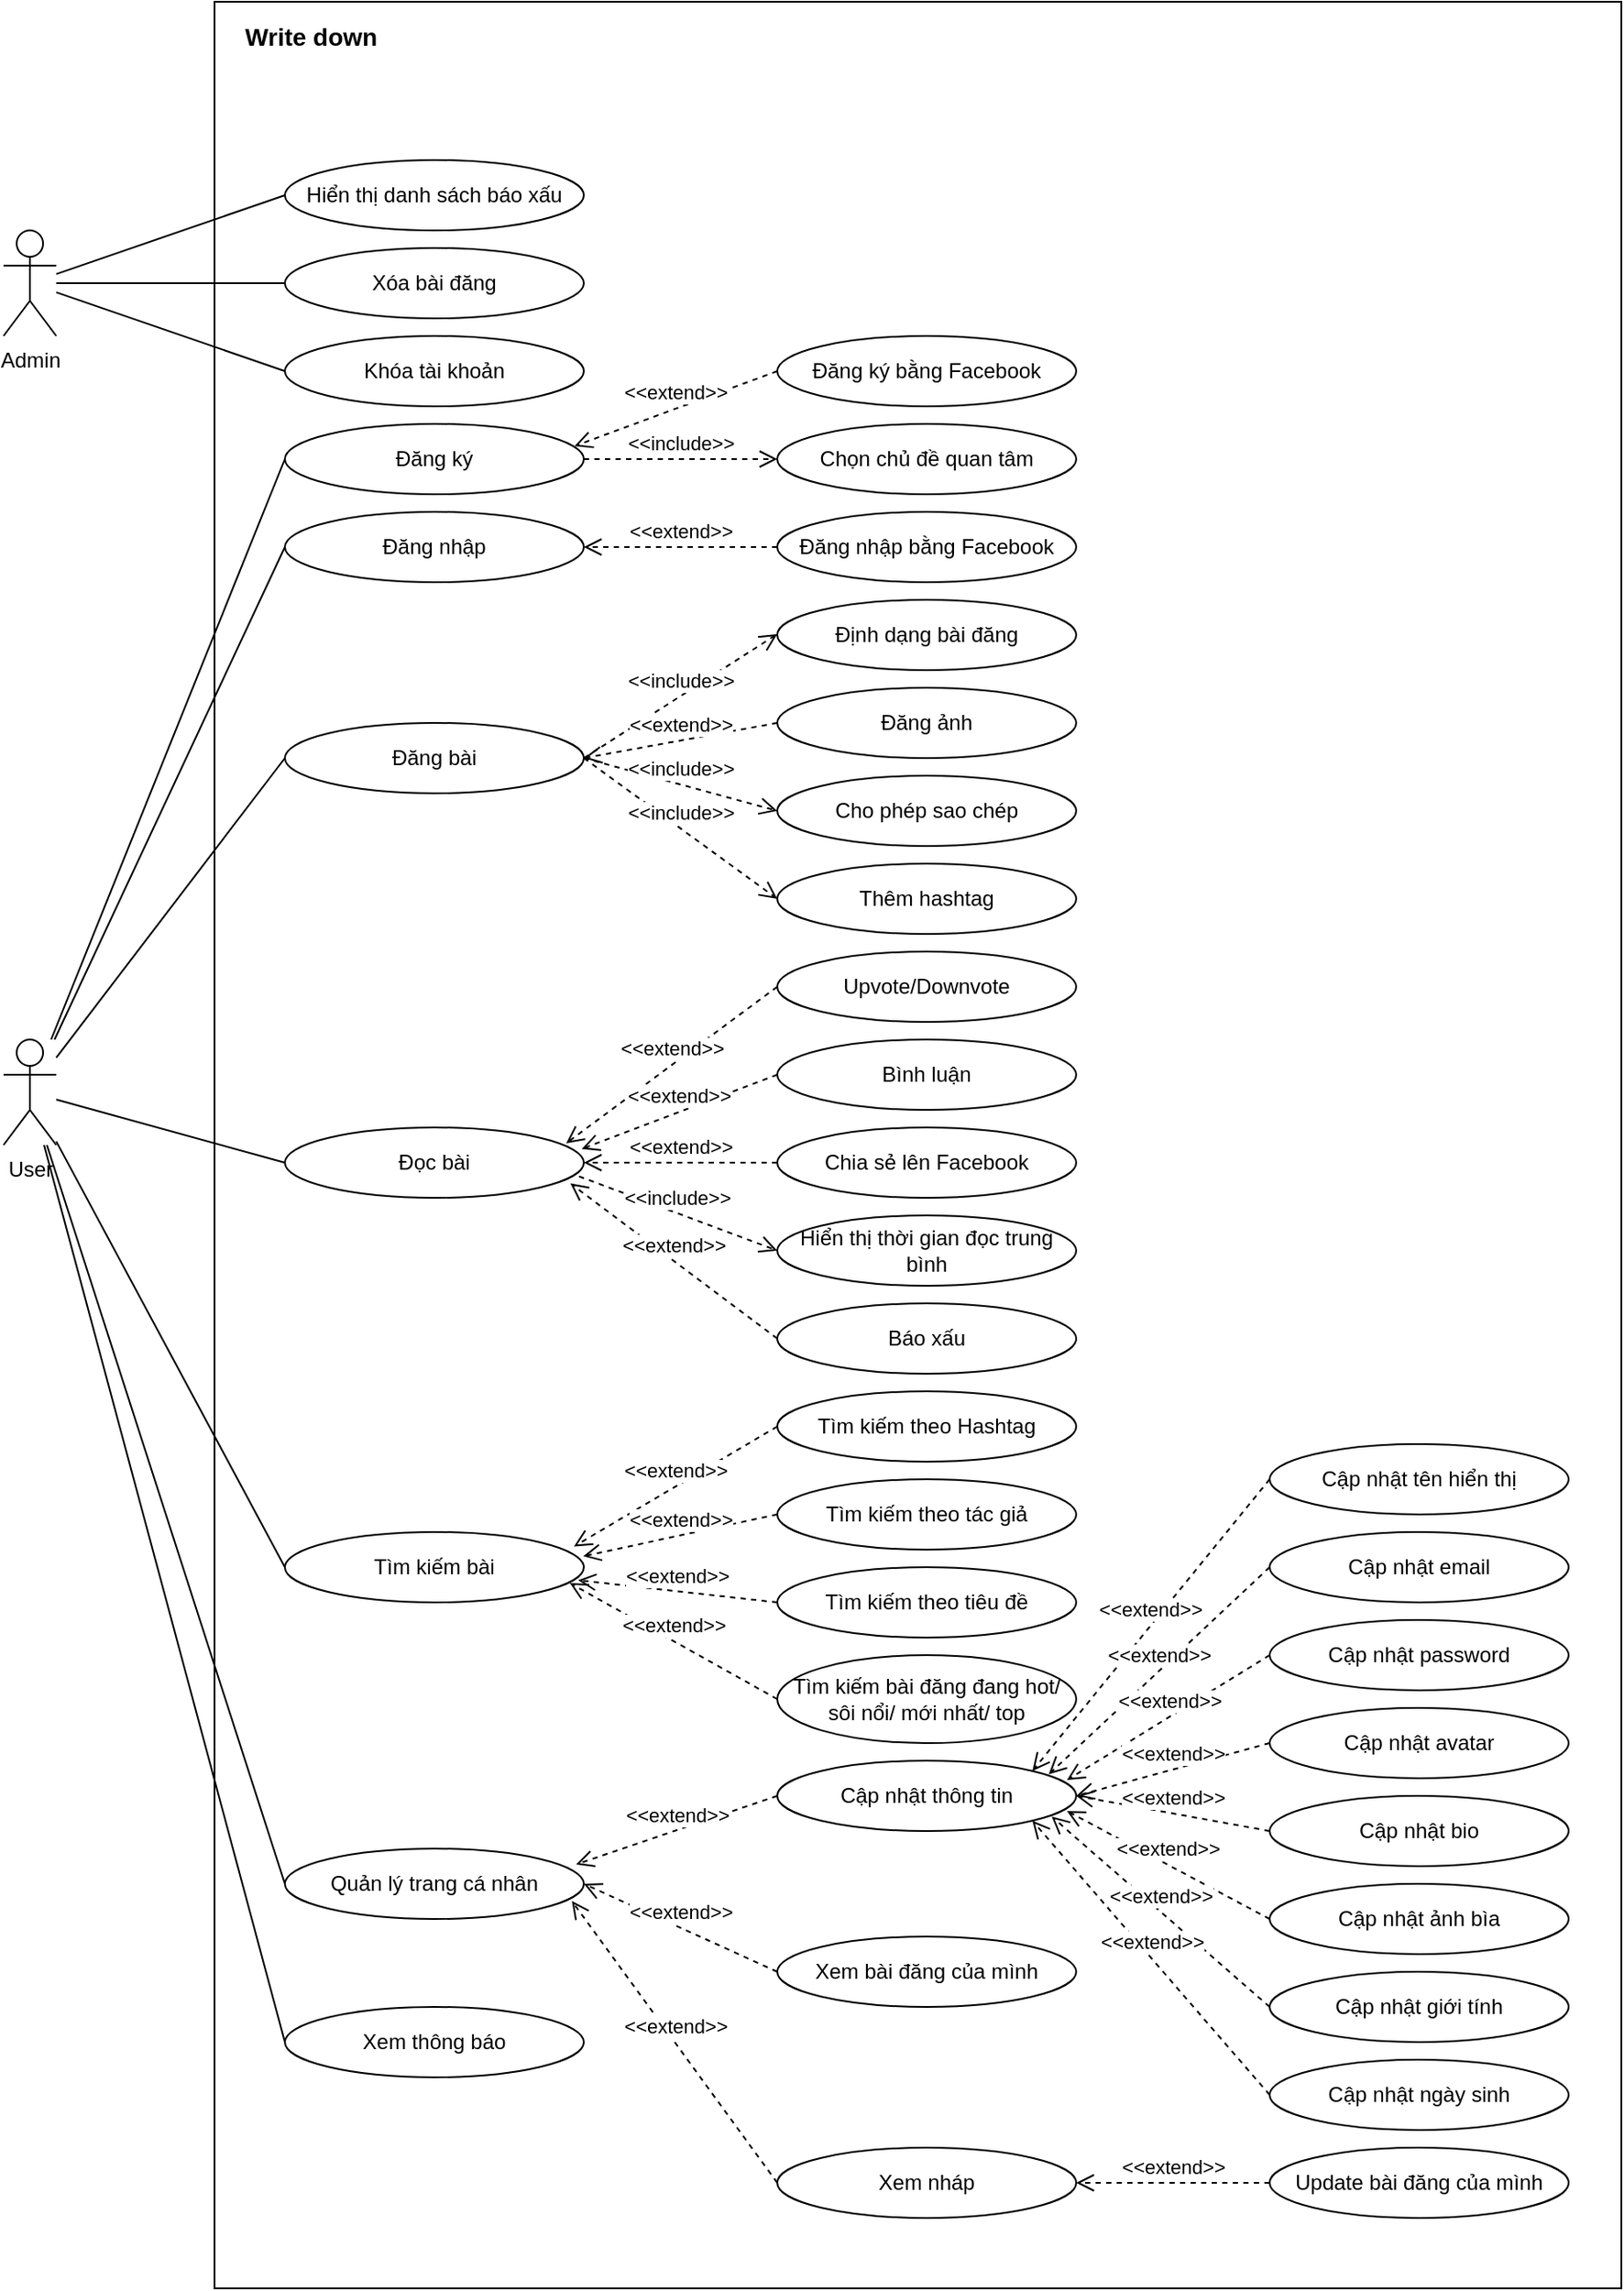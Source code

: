 <mxfile version="13.9.2" type="device"><diagram id="vW6uKD0WOeLcRPKYTxTN" name="Page-1"><mxGraphModel dx="964" dy="1789" grid="1" gridSize="10" guides="1" tooltips="1" connect="1" arrows="1" fold="1" page="1" pageScale="1" pageWidth="827" pageHeight="1169" math="0" shadow="0"><root><mxCell id="0"/><mxCell id="1" parent="0"/><mxCell id="iqE87P1TGO5pdlnVkbjy-82" value="" style="rounded=0;whiteSpace=wrap;html=1;" vertex="1" parent="1"><mxGeometry x="240" y="-60" width="800" height="1300" as="geometry"/></mxCell><mxCell id="iqE87P1TGO5pdlnVkbjy-1" value="Admin" style="shape=umlActor;verticalLabelPosition=bottom;verticalAlign=top;html=1;outlineConnect=0;" vertex="1" parent="1"><mxGeometry x="120" y="70" width="30" height="60" as="geometry"/></mxCell><mxCell id="iqE87P1TGO5pdlnVkbjy-2" value="Hiển thị danh sách báo xấu" style="ellipse;whiteSpace=wrap;html=1;" vertex="1" parent="1"><mxGeometry x="280" y="30" width="170" height="40" as="geometry"/></mxCell><mxCell id="iqE87P1TGO5pdlnVkbjy-3" value="Xóa bài đăng" style="ellipse;whiteSpace=wrap;html=1;" vertex="1" parent="1"><mxGeometry x="280" y="80" width="170" height="40" as="geometry"/></mxCell><mxCell id="iqE87P1TGO5pdlnVkbjy-4" value="Khóa tài khoản" style="ellipse;whiteSpace=wrap;html=1;" vertex="1" parent="1"><mxGeometry x="280" y="130" width="170" height="40" as="geometry"/></mxCell><mxCell id="iqE87P1TGO5pdlnVkbjy-5" value="User" style="shape=umlActor;verticalLabelPosition=bottom;verticalAlign=top;html=1;outlineConnect=0;" vertex="1" parent="1"><mxGeometry x="120" y="530" width="30" height="60" as="geometry"/></mxCell><mxCell id="iqE87P1TGO5pdlnVkbjy-7" value="Đăng ký" style="ellipse;whiteSpace=wrap;html=1;" vertex="1" parent="1"><mxGeometry x="280" y="180" width="170" height="40" as="geometry"/></mxCell><mxCell id="iqE87P1TGO5pdlnVkbjy-9" value="Đăng ký bằng Facebook" style="ellipse;whiteSpace=wrap;html=1;" vertex="1" parent="1"><mxGeometry x="560" y="130" width="170" height="40" as="geometry"/></mxCell><mxCell id="iqE87P1TGO5pdlnVkbjy-10" value="&amp;lt;&amp;lt;extend&amp;gt;&amp;gt;" style="html=1;verticalAlign=bottom;endArrow=open;dashed=1;endSize=8;entryX=0.969;entryY=0.315;entryDx=0;entryDy=0;entryPerimeter=0;exitX=0;exitY=0.5;exitDx=0;exitDy=0;" edge="1" parent="1" source="iqE87P1TGO5pdlnVkbjy-9" target="iqE87P1TGO5pdlnVkbjy-7"><mxGeometry relative="1" as="geometry"><mxPoint x="580" y="60" as="sourcePoint"/><mxPoint x="370" y="310" as="targetPoint"/></mxGeometry></mxCell><mxCell id="iqE87P1TGO5pdlnVkbjy-11" value="Chọn chủ đề quan tâm" style="ellipse;whiteSpace=wrap;html=1;" vertex="1" parent="1"><mxGeometry x="560" y="180" width="170" height="40" as="geometry"/></mxCell><mxCell id="iqE87P1TGO5pdlnVkbjy-12" value="&amp;lt;&amp;lt;include&amp;gt;&amp;gt;" style="html=1;verticalAlign=bottom;endArrow=open;dashed=1;endSize=8;exitX=1;exitY=0.5;exitDx=0;exitDy=0;entryX=0;entryY=0.5;entryDx=0;entryDy=0;" edge="1" parent="1" source="iqE87P1TGO5pdlnVkbjy-7" target="iqE87P1TGO5pdlnVkbjy-11"><mxGeometry relative="1" as="geometry"><mxPoint x="450" y="200" as="sourcePoint"/><mxPoint x="490" y="290" as="targetPoint"/></mxGeometry></mxCell><mxCell id="iqE87P1TGO5pdlnVkbjy-13" value="Đăng nhập" style="ellipse;whiteSpace=wrap;html=1;" vertex="1" parent="1"><mxGeometry x="280" y="230" width="170" height="40" as="geometry"/></mxCell><mxCell id="iqE87P1TGO5pdlnVkbjy-14" value="Đăng nhập bằng Facebook" style="ellipse;whiteSpace=wrap;html=1;" vertex="1" parent="1"><mxGeometry x="560" y="230" width="170" height="40" as="geometry"/></mxCell><mxCell id="iqE87P1TGO5pdlnVkbjy-15" value="&amp;lt;&amp;lt;extend&amp;gt;&amp;gt;" style="html=1;verticalAlign=bottom;endArrow=open;dashed=1;endSize=8;entryX=1;entryY=0.5;entryDx=0;entryDy=0;exitX=0;exitY=0.5;exitDx=0;exitDy=0;" edge="1" parent="1" source="iqE87P1TGO5pdlnVkbjy-14" target="iqE87P1TGO5pdlnVkbjy-13"><mxGeometry relative="1" as="geometry"><mxPoint x="580" y="168.7" as="sourcePoint"/><mxPoint x="444.73" y="301.3" as="targetPoint"/></mxGeometry></mxCell><mxCell id="iqE87P1TGO5pdlnVkbjy-16" value="Đăng bài" style="ellipse;whiteSpace=wrap;html=1;" vertex="1" parent="1"><mxGeometry x="280" y="350" width="170" height="40" as="geometry"/></mxCell><mxCell id="iqE87P1TGO5pdlnVkbjy-17" value="Định dạng bài đăng" style="ellipse;whiteSpace=wrap;html=1;" vertex="1" parent="1"><mxGeometry x="560" y="280" width="170" height="40" as="geometry"/></mxCell><mxCell id="iqE87P1TGO5pdlnVkbjy-18" value="Đăng ảnh" style="ellipse;whiteSpace=wrap;html=1;" vertex="1" parent="1"><mxGeometry x="560" y="330" width="170" height="40" as="geometry"/></mxCell><mxCell id="iqE87P1TGO5pdlnVkbjy-19" value="Cho phép sao chép" style="ellipse;whiteSpace=wrap;html=1;" vertex="1" parent="1"><mxGeometry x="560" y="380" width="170" height="40" as="geometry"/></mxCell><mxCell id="iqE87P1TGO5pdlnVkbjy-20" value="Thêm hashtag" style="ellipse;whiteSpace=wrap;html=1;" vertex="1" parent="1"><mxGeometry x="560" y="430" width="170" height="40" as="geometry"/></mxCell><mxCell id="iqE87P1TGO5pdlnVkbjy-21" value="&amp;lt;&amp;lt;include&amp;gt;&amp;gt;" style="html=1;verticalAlign=bottom;endArrow=open;dashed=1;endSize=8;exitX=1;exitY=0.5;exitDx=0;exitDy=0;entryX=0;entryY=0.5;entryDx=0;entryDy=0;" edge="1" parent="1" source="iqE87P1TGO5pdlnVkbjy-16"><mxGeometry relative="1" as="geometry"><mxPoint x="450" y="299.5" as="sourcePoint"/><mxPoint x="560" y="299.5" as="targetPoint"/></mxGeometry></mxCell><mxCell id="iqE87P1TGO5pdlnVkbjy-22" value="&amp;lt;&amp;lt;include&amp;gt;&amp;gt;" style="html=1;verticalAlign=bottom;endArrow=open;dashed=1;endSize=8;exitX=1;exitY=0.5;exitDx=0;exitDy=0;entryX=0;entryY=0.5;entryDx=0;entryDy=0;" edge="1" parent="1" source="iqE87P1TGO5pdlnVkbjy-16" target="iqE87P1TGO5pdlnVkbjy-20"><mxGeometry relative="1" as="geometry"><mxPoint x="470" y="220" as="sourcePoint"/><mxPoint x="580" y="220" as="targetPoint"/></mxGeometry></mxCell><mxCell id="iqE87P1TGO5pdlnVkbjy-23" value="&amp;lt;&amp;lt;include&amp;gt;&amp;gt;" style="html=1;verticalAlign=bottom;endArrow=open;dashed=1;endSize=8;exitX=1;exitY=0.5;exitDx=0;exitDy=0;entryX=0;entryY=0.5;entryDx=0;entryDy=0;" edge="1" parent="1" source="iqE87P1TGO5pdlnVkbjy-16" target="iqE87P1TGO5pdlnVkbjy-19"><mxGeometry relative="1" as="geometry"><mxPoint x="480" y="230" as="sourcePoint"/><mxPoint x="590" y="230" as="targetPoint"/></mxGeometry></mxCell><mxCell id="iqE87P1TGO5pdlnVkbjy-24" value="&amp;lt;&amp;lt;extend&amp;gt;&amp;gt;" style="html=1;verticalAlign=bottom;endArrow=open;dashed=1;endSize=8;entryX=1;entryY=0.5;entryDx=0;entryDy=0;exitX=0;exitY=0.5;exitDx=0;exitDy=0;" edge="1" parent="1" source="iqE87P1TGO5pdlnVkbjy-18" target="iqE87P1TGO5pdlnVkbjy-16"><mxGeometry relative="1" as="geometry"><mxPoint x="570" y="260" as="sourcePoint"/><mxPoint x="460" y="260" as="targetPoint"/></mxGeometry></mxCell><mxCell id="iqE87P1TGO5pdlnVkbjy-25" value="Đọc bài" style="ellipse;whiteSpace=wrap;html=1;" vertex="1" parent="1"><mxGeometry x="280" y="580" width="170" height="40" as="geometry"/></mxCell><mxCell id="iqE87P1TGO5pdlnVkbjy-26" value="Upvote/Downvote" style="ellipse;whiteSpace=wrap;html=1;" vertex="1" parent="1"><mxGeometry x="560" y="480" width="170" height="40" as="geometry"/></mxCell><mxCell id="iqE87P1TGO5pdlnVkbjy-27" value="Bình luận" style="ellipse;whiteSpace=wrap;html=1;" vertex="1" parent="1"><mxGeometry x="560" y="530" width="170" height="40" as="geometry"/></mxCell><mxCell id="iqE87P1TGO5pdlnVkbjy-28" value="Chia sẻ lên Facebook" style="ellipse;whiteSpace=wrap;html=1;" vertex="1" parent="1"><mxGeometry x="560" y="580" width="170" height="40" as="geometry"/></mxCell><mxCell id="iqE87P1TGO5pdlnVkbjy-29" value="Hiển thị thời gian đọc trung bình" style="ellipse;whiteSpace=wrap;html=1;" vertex="1" parent="1"><mxGeometry x="560" y="630" width="170" height="40" as="geometry"/></mxCell><mxCell id="iqE87P1TGO5pdlnVkbjy-30" value="Báo xấu" style="ellipse;whiteSpace=wrap;html=1;" vertex="1" parent="1"><mxGeometry x="560" y="680" width="170" height="40" as="geometry"/></mxCell><mxCell id="iqE87P1TGO5pdlnVkbjy-31" value="&amp;lt;&amp;lt;extend&amp;gt;&amp;gt;" style="html=1;verticalAlign=bottom;endArrow=open;dashed=1;endSize=8;entryX=0.941;entryY=0.225;entryDx=0;entryDy=0;exitX=0;exitY=0.5;exitDx=0;exitDy=0;entryPerimeter=0;" edge="1" parent="1" source="iqE87P1TGO5pdlnVkbjy-26" target="iqE87P1TGO5pdlnVkbjy-25"><mxGeometry relative="1" as="geometry"><mxPoint x="570" y="360" as="sourcePoint"/><mxPoint x="460" y="380" as="targetPoint"/></mxGeometry></mxCell><mxCell id="iqE87P1TGO5pdlnVkbjy-32" value="&amp;lt;&amp;lt;extend&amp;gt;&amp;gt;" style="html=1;verticalAlign=bottom;endArrow=open;dashed=1;endSize=8;entryX=0.993;entryY=0.305;entryDx=0;entryDy=0;exitX=0;exitY=0.5;exitDx=0;exitDy=0;entryPerimeter=0;" edge="1" parent="1" source="iqE87P1TGO5pdlnVkbjy-27" target="iqE87P1TGO5pdlnVkbjy-25"><mxGeometry relative="1" as="geometry"><mxPoint x="550" y="570" as="sourcePoint"/><mxPoint x="450" y="570" as="targetPoint"/></mxGeometry></mxCell><mxCell id="iqE87P1TGO5pdlnVkbjy-33" value="&amp;lt;&amp;lt;extend&amp;gt;&amp;gt;" style="html=1;verticalAlign=bottom;endArrow=open;dashed=1;endSize=8;entryX=1;entryY=0.5;entryDx=0;entryDy=0;exitX=0;exitY=0.5;exitDx=0;exitDy=0;" edge="1" parent="1" source="iqE87P1TGO5pdlnVkbjy-28" target="iqE87P1TGO5pdlnVkbjy-25"><mxGeometry relative="1" as="geometry"><mxPoint x="590" y="380" as="sourcePoint"/><mxPoint x="480" y="400" as="targetPoint"/></mxGeometry></mxCell><mxCell id="iqE87P1TGO5pdlnVkbjy-34" value="&amp;lt;&amp;lt;extend&amp;gt;&amp;gt;" style="html=1;verticalAlign=bottom;endArrow=open;dashed=1;endSize=8;entryX=0.955;entryY=0.795;entryDx=0;entryDy=0;exitX=0;exitY=0.5;exitDx=0;exitDy=0;entryPerimeter=0;" edge="1" parent="1" source="iqE87P1TGO5pdlnVkbjy-30" target="iqE87P1TGO5pdlnVkbjy-25"><mxGeometry relative="1" as="geometry"><mxPoint x="600" y="390" as="sourcePoint"/><mxPoint x="490" y="410" as="targetPoint"/></mxGeometry></mxCell><mxCell id="iqE87P1TGO5pdlnVkbjy-35" value="&amp;lt;&amp;lt;include&amp;gt;&amp;gt;" style="html=1;verticalAlign=bottom;endArrow=open;dashed=1;endSize=8;exitX=0.984;exitY=0.695;exitDx=0;exitDy=0;entryX=0;entryY=0.5;entryDx=0;entryDy=0;exitPerimeter=0;" edge="1" parent="1" source="iqE87P1TGO5pdlnVkbjy-25" target="iqE87P1TGO5pdlnVkbjy-29"><mxGeometry relative="1" as="geometry"><mxPoint x="460" y="380" as="sourcePoint"/><mxPoint x="570" y="460" as="targetPoint"/></mxGeometry></mxCell><mxCell id="iqE87P1TGO5pdlnVkbjy-36" value="Tìm kiếm bài" style="ellipse;whiteSpace=wrap;html=1;" vertex="1" parent="1"><mxGeometry x="280" y="810" width="170" height="40" as="geometry"/></mxCell><mxCell id="iqE87P1TGO5pdlnVkbjy-37" value="Tìm kiếm theo Hashtag" style="ellipse;whiteSpace=wrap;html=1;" vertex="1" parent="1"><mxGeometry x="560" y="730" width="170" height="40" as="geometry"/></mxCell><mxCell id="iqE87P1TGO5pdlnVkbjy-38" value="Tìm kiếm theo tác giả" style="ellipse;whiteSpace=wrap;html=1;" vertex="1" parent="1"><mxGeometry x="560" y="780" width="170" height="40" as="geometry"/></mxCell><mxCell id="iqE87P1TGO5pdlnVkbjy-39" value="Tìm kiếm theo tiêu đề" style="ellipse;whiteSpace=wrap;html=1;" vertex="1" parent="1"><mxGeometry x="560" y="830" width="170" height="40" as="geometry"/></mxCell><mxCell id="iqE87P1TGO5pdlnVkbjy-40" value="Tìm kiếm bài đăng đang hot/ sôi nổi/ mới nhất/ top" style="ellipse;whiteSpace=wrap;html=1;" vertex="1" parent="1"><mxGeometry x="560" y="880" width="170" height="50" as="geometry"/></mxCell><mxCell id="iqE87P1TGO5pdlnVkbjy-41" value="&amp;lt;&amp;lt;extend&amp;gt;&amp;gt;" style="html=1;verticalAlign=bottom;endArrow=open;dashed=1;endSize=8;exitX=0;exitY=0.5;exitDx=0;exitDy=0;entryX=0.967;entryY=0.205;entryDx=0;entryDy=0;entryPerimeter=0;" edge="1" parent="1" source="iqE87P1TGO5pdlnVkbjy-37" target="iqE87P1TGO5pdlnVkbjy-36"><mxGeometry relative="1" as="geometry"><mxPoint x="570" y="710" as="sourcePoint"/><mxPoint x="430" y="730" as="targetPoint"/></mxGeometry></mxCell><mxCell id="iqE87P1TGO5pdlnVkbjy-42" value="&amp;lt;&amp;lt;extend&amp;gt;&amp;gt;" style="html=1;verticalAlign=bottom;endArrow=open;dashed=1;endSize=8;exitX=0;exitY=0.5;exitDx=0;exitDy=0;entryX=0.998;entryY=0.345;entryDx=0;entryDy=0;entryPerimeter=0;" edge="1" parent="1" source="iqE87P1TGO5pdlnVkbjy-38" target="iqE87P1TGO5pdlnVkbjy-36"><mxGeometry relative="1" as="geometry"><mxPoint x="580" y="720" as="sourcePoint"/><mxPoint x="457" y="824" as="targetPoint"/></mxGeometry></mxCell><mxCell id="iqE87P1TGO5pdlnVkbjy-43" value="&amp;lt;&amp;lt;extend&amp;gt;&amp;gt;" style="html=1;verticalAlign=bottom;endArrow=open;dashed=1;endSize=8;entryX=0.981;entryY=0.685;entryDx=0;entryDy=0;exitX=0;exitY=0.5;exitDx=0;exitDy=0;entryPerimeter=0;" edge="1" parent="1" source="iqE87P1TGO5pdlnVkbjy-39" target="iqE87P1TGO5pdlnVkbjy-36"><mxGeometry relative="1" as="geometry"><mxPoint x="590" y="730" as="sourcePoint"/><mxPoint x="472.35" y="641.8" as="targetPoint"/></mxGeometry></mxCell><mxCell id="iqE87P1TGO5pdlnVkbjy-44" value="&amp;lt;&amp;lt;extend&amp;gt;&amp;gt;" style="html=1;verticalAlign=bottom;endArrow=open;dashed=1;endSize=8;entryX=0.953;entryY=0.725;entryDx=0;entryDy=0;exitX=0;exitY=0.5;exitDx=0;exitDy=0;entryPerimeter=0;" edge="1" parent="1" source="iqE87P1TGO5pdlnVkbjy-40" target="iqE87P1TGO5pdlnVkbjy-36"><mxGeometry relative="1" as="geometry"><mxPoint x="600" y="740" as="sourcePoint"/><mxPoint x="482.35" y="651.8" as="targetPoint"/></mxGeometry></mxCell><mxCell id="iqE87P1TGO5pdlnVkbjy-45" value="Quản lý trang cá nhân" style="ellipse;whiteSpace=wrap;html=1;" vertex="1" parent="1"><mxGeometry x="280" y="990" width="170" height="40" as="geometry"/></mxCell><mxCell id="iqE87P1TGO5pdlnVkbjy-46" value="Cập nhật thông tin" style="ellipse;whiteSpace=wrap;html=1;" vertex="1" parent="1"><mxGeometry x="560" y="940" width="170" height="40" as="geometry"/></mxCell><mxCell id="iqE87P1TGO5pdlnVkbjy-47" value="Xem bài đăng của mình" style="ellipse;whiteSpace=wrap;html=1;" vertex="1" parent="1"><mxGeometry x="560" y="1040" width="170" height="40" as="geometry"/></mxCell><mxCell id="iqE87P1TGO5pdlnVkbjy-48" value="Xem nháp" style="ellipse;whiteSpace=wrap;html=1;" vertex="1" parent="1"><mxGeometry x="560" y="1160" width="170" height="40" as="geometry"/></mxCell><mxCell id="iqE87P1TGO5pdlnVkbjy-49" value="Update bài đăng của mình" style="ellipse;whiteSpace=wrap;html=1;" vertex="1" parent="1"><mxGeometry x="840" y="1160" width="170" height="40" as="geometry"/></mxCell><mxCell id="iqE87P1TGO5pdlnVkbjy-50" value="Xem thông báo" style="ellipse;whiteSpace=wrap;html=1;" vertex="1" parent="1"><mxGeometry x="280" y="1080" width="170" height="40" as="geometry"/></mxCell><mxCell id="iqE87P1TGO5pdlnVkbjy-51" value="&amp;lt;&amp;lt;extend&amp;gt;&amp;gt;" style="html=1;verticalAlign=bottom;endArrow=open;dashed=1;endSize=8;entryX=0.974;entryY=0.225;entryDx=0;entryDy=0;exitX=0;exitY=0.5;exitDx=0;exitDy=0;entryPerimeter=0;" edge="1" parent="1" source="iqE87P1TGO5pdlnVkbjy-46" target="iqE87P1TGO5pdlnVkbjy-45"><mxGeometry relative="1" as="geometry"><mxPoint x="570" y="915" as="sourcePoint"/><mxPoint x="452.01" y="849" as="targetPoint"/></mxGeometry></mxCell><mxCell id="iqE87P1TGO5pdlnVkbjy-52" value="&amp;lt;&amp;lt;extend&amp;gt;&amp;gt;" style="html=1;verticalAlign=bottom;endArrow=open;dashed=1;endSize=8;entryX=1;entryY=0.5;entryDx=0;entryDy=0;exitX=0;exitY=0.5;exitDx=0;exitDy=0;" edge="1" parent="1" source="iqE87P1TGO5pdlnVkbjy-47" target="iqE87P1TGO5pdlnVkbjy-45"><mxGeometry relative="1" as="geometry"><mxPoint x="580" y="925" as="sourcePoint"/><mxPoint x="462.01" y="859" as="targetPoint"/></mxGeometry></mxCell><mxCell id="iqE87P1TGO5pdlnVkbjy-53" value="&amp;lt;&amp;lt;extend&amp;gt;&amp;gt;" style="html=1;verticalAlign=bottom;endArrow=open;dashed=1;endSize=8;entryX=0.96;entryY=0.745;entryDx=0;entryDy=0;exitX=0;exitY=0.5;exitDx=0;exitDy=0;entryPerimeter=0;" edge="1" parent="1" source="iqE87P1TGO5pdlnVkbjy-48" target="iqE87P1TGO5pdlnVkbjy-45"><mxGeometry relative="1" as="geometry"><mxPoint x="590" y="935" as="sourcePoint"/><mxPoint x="472.01" y="869" as="targetPoint"/></mxGeometry></mxCell><mxCell id="iqE87P1TGO5pdlnVkbjy-54" value="&amp;lt;&amp;lt;extend&amp;gt;&amp;gt;" style="html=1;verticalAlign=bottom;endArrow=open;dashed=1;endSize=8;entryX=1;entryY=0.5;entryDx=0;entryDy=0;exitX=0;exitY=0.5;exitDx=0;exitDy=0;" edge="1" parent="1" source="iqE87P1TGO5pdlnVkbjy-49" target="iqE87P1TGO5pdlnVkbjy-48"><mxGeometry relative="1" as="geometry"><mxPoint x="600" y="945" as="sourcePoint"/><mxPoint x="482.01" y="879" as="targetPoint"/></mxGeometry></mxCell><mxCell id="iqE87P1TGO5pdlnVkbjy-56" value="Cập nhật tên hiển thị" style="ellipse;whiteSpace=wrap;html=1;" vertex="1" parent="1"><mxGeometry x="840" y="760" width="170" height="40" as="geometry"/></mxCell><mxCell id="iqE87P1TGO5pdlnVkbjy-57" value="Cập nhật email" style="ellipse;whiteSpace=wrap;html=1;" vertex="1" parent="1"><mxGeometry x="840" y="810" width="170" height="40" as="geometry"/></mxCell><mxCell id="iqE87P1TGO5pdlnVkbjy-58" value="Cập nhật password" style="ellipse;whiteSpace=wrap;html=1;" vertex="1" parent="1"><mxGeometry x="840" y="860" width="170" height="40" as="geometry"/></mxCell><mxCell id="iqE87P1TGO5pdlnVkbjy-59" value="Cập nhật avatar" style="ellipse;whiteSpace=wrap;html=1;" vertex="1" parent="1"><mxGeometry x="840" y="910" width="170" height="40" as="geometry"/></mxCell><mxCell id="iqE87P1TGO5pdlnVkbjy-60" value="Cập nhật bio" style="ellipse;whiteSpace=wrap;html=1;" vertex="1" parent="1"><mxGeometry x="840" y="960" width="170" height="40" as="geometry"/></mxCell><mxCell id="iqE87P1TGO5pdlnVkbjy-61" value="Cập nhật ảnh bìa" style="ellipse;whiteSpace=wrap;html=1;" vertex="1" parent="1"><mxGeometry x="840" y="1010" width="170" height="40" as="geometry"/></mxCell><mxCell id="iqE87P1TGO5pdlnVkbjy-62" value="Cập nhật giới tính" style="ellipse;whiteSpace=wrap;html=1;" vertex="1" parent="1"><mxGeometry x="840" y="1060" width="170" height="40" as="geometry"/></mxCell><mxCell id="iqE87P1TGO5pdlnVkbjy-63" value="Cập nhật ngày sinh" style="ellipse;whiteSpace=wrap;html=1;" vertex="1" parent="1"><mxGeometry x="840" y="1110" width="170" height="40" as="geometry"/></mxCell><mxCell id="iqE87P1TGO5pdlnVkbjy-64" value="&amp;lt;&amp;lt;extend&amp;gt;&amp;gt;" style="html=1;verticalAlign=bottom;endArrow=open;dashed=1;endSize=8;entryX=1;entryY=0;entryDx=0;entryDy=0;exitX=0;exitY=0.5;exitDx=0;exitDy=0;" edge="1" parent="1" source="iqE87P1TGO5pdlnVkbjy-56" target="iqE87P1TGO5pdlnVkbjy-46"><mxGeometry relative="1" as="geometry"><mxPoint x="850" y="1070" as="sourcePoint"/><mxPoint x="740" y="1070" as="targetPoint"/></mxGeometry></mxCell><mxCell id="iqE87P1TGO5pdlnVkbjy-65" value="&amp;lt;&amp;lt;extend&amp;gt;&amp;gt;" style="html=1;verticalAlign=bottom;endArrow=open;dashed=1;endSize=8;entryX=0.908;entryY=0.195;entryDx=0;entryDy=0;exitX=0;exitY=0.5;exitDx=0;exitDy=0;entryPerimeter=0;" edge="1" parent="1" source="iqE87P1TGO5pdlnVkbjy-57" target="iqE87P1TGO5pdlnVkbjy-46"><mxGeometry relative="1" as="geometry"><mxPoint x="860" y="1080" as="sourcePoint"/><mxPoint x="750" y="1080" as="targetPoint"/></mxGeometry></mxCell><mxCell id="iqE87P1TGO5pdlnVkbjy-66" value="&amp;lt;&amp;lt;extend&amp;gt;&amp;gt;" style="html=1;verticalAlign=bottom;endArrow=open;dashed=1;endSize=8;entryX=0.969;entryY=0.275;entryDx=0;entryDy=0;exitX=0;exitY=0.5;exitDx=0;exitDy=0;entryPerimeter=0;" edge="1" parent="1" source="iqE87P1TGO5pdlnVkbjy-58" target="iqE87P1TGO5pdlnVkbjy-46"><mxGeometry relative="1" as="geometry"><mxPoint x="870" y="1090" as="sourcePoint"/><mxPoint x="760" y="1090" as="targetPoint"/></mxGeometry></mxCell><mxCell id="iqE87P1TGO5pdlnVkbjy-67" value="&amp;lt;&amp;lt;extend&amp;gt;&amp;gt;" style="html=1;verticalAlign=bottom;endArrow=open;dashed=1;endSize=8;entryX=1;entryY=0.5;entryDx=0;entryDy=0;exitX=0;exitY=0.5;exitDx=0;exitDy=0;" edge="1" parent="1" source="iqE87P1TGO5pdlnVkbjy-59" target="iqE87P1TGO5pdlnVkbjy-46"><mxGeometry relative="1" as="geometry"><mxPoint x="880" y="1100" as="sourcePoint"/><mxPoint x="770" y="1100" as="targetPoint"/></mxGeometry></mxCell><mxCell id="iqE87P1TGO5pdlnVkbjy-68" value="&amp;lt;&amp;lt;extend&amp;gt;&amp;gt;" style="html=1;verticalAlign=bottom;endArrow=open;dashed=1;endSize=8;entryX=1;entryY=0.5;entryDx=0;entryDy=0;exitX=0;exitY=0.5;exitDx=0;exitDy=0;" edge="1" parent="1" source="iqE87P1TGO5pdlnVkbjy-60" target="iqE87P1TGO5pdlnVkbjy-46"><mxGeometry relative="1" as="geometry"><mxPoint x="890" y="1110" as="sourcePoint"/><mxPoint x="780" y="1110" as="targetPoint"/></mxGeometry></mxCell><mxCell id="iqE87P1TGO5pdlnVkbjy-69" value="&amp;lt;&amp;lt;extend&amp;gt;&amp;gt;" style="html=1;verticalAlign=bottom;endArrow=open;dashed=1;endSize=8;entryX=0.969;entryY=0.715;entryDx=0;entryDy=0;exitX=0;exitY=0.5;exitDx=0;exitDy=0;entryPerimeter=0;" edge="1" parent="1" source="iqE87P1TGO5pdlnVkbjy-61" target="iqE87P1TGO5pdlnVkbjy-46"><mxGeometry relative="1" as="geometry"><mxPoint x="900" y="1120" as="sourcePoint"/><mxPoint x="790" y="1120" as="targetPoint"/></mxGeometry></mxCell><mxCell id="iqE87P1TGO5pdlnVkbjy-70" value="&amp;lt;&amp;lt;extend&amp;gt;&amp;gt;" style="html=1;verticalAlign=bottom;endArrow=open;dashed=1;endSize=8;entryX=0.918;entryY=0.795;entryDx=0;entryDy=0;exitX=0;exitY=0.5;exitDx=0;exitDy=0;entryPerimeter=0;" edge="1" parent="1" source="iqE87P1TGO5pdlnVkbjy-62" target="iqE87P1TGO5pdlnVkbjy-46"><mxGeometry relative="1" as="geometry"><mxPoint x="910" y="1130" as="sourcePoint"/><mxPoint x="800" y="1130" as="targetPoint"/></mxGeometry></mxCell><mxCell id="iqE87P1TGO5pdlnVkbjy-71" value="&amp;lt;&amp;lt;extend&amp;gt;&amp;gt;" style="html=1;verticalAlign=bottom;endArrow=open;dashed=1;endSize=8;entryX=1;entryY=1;entryDx=0;entryDy=0;exitX=0;exitY=0.5;exitDx=0;exitDy=0;" edge="1" parent="1" source="iqE87P1TGO5pdlnVkbjy-63" target="iqE87P1TGO5pdlnVkbjy-46"><mxGeometry relative="1" as="geometry"><mxPoint x="920" y="1140" as="sourcePoint"/><mxPoint x="810" y="1140" as="targetPoint"/></mxGeometry></mxCell><mxCell id="iqE87P1TGO5pdlnVkbjy-72" value="" style="endArrow=none;html=1;entryX=0;entryY=0.5;entryDx=0;entryDy=0;" edge="1" parent="1" source="iqE87P1TGO5pdlnVkbjy-1" target="iqE87P1TGO5pdlnVkbjy-2"><mxGeometry width="50" height="50" relative="1" as="geometry"><mxPoint x="420" y="180" as="sourcePoint"/><mxPoint x="470" y="130" as="targetPoint"/></mxGeometry></mxCell><mxCell id="iqE87P1TGO5pdlnVkbjy-73" value="" style="endArrow=none;html=1;entryX=0;entryY=0.5;entryDx=0;entryDy=0;" edge="1" parent="1" source="iqE87P1TGO5pdlnVkbjy-1" target="iqE87P1TGO5pdlnVkbjy-3"><mxGeometry width="50" height="50" relative="1" as="geometry"><mxPoint x="160" y="113.793" as="sourcePoint"/><mxPoint x="290" y="60" as="targetPoint"/></mxGeometry></mxCell><mxCell id="iqE87P1TGO5pdlnVkbjy-74" value="" style="endArrow=none;html=1;entryX=0;entryY=0.5;entryDx=0;entryDy=0;" edge="1" parent="1" source="iqE87P1TGO5pdlnVkbjy-1" target="iqE87P1TGO5pdlnVkbjy-4"><mxGeometry width="50" height="50" relative="1" as="geometry"><mxPoint x="170" y="123.793" as="sourcePoint"/><mxPoint x="300" y="70" as="targetPoint"/></mxGeometry></mxCell><mxCell id="iqE87P1TGO5pdlnVkbjy-75" value="" style="endArrow=none;html=1;entryX=0;entryY=0.5;entryDx=0;entryDy=0;" edge="1" parent="1" source="iqE87P1TGO5pdlnVkbjy-5" target="iqE87P1TGO5pdlnVkbjy-7"><mxGeometry width="50" height="50" relative="1" as="geometry"><mxPoint x="180" y="133.793" as="sourcePoint"/><mxPoint x="310" y="80" as="targetPoint"/></mxGeometry></mxCell><mxCell id="iqE87P1TGO5pdlnVkbjy-76" value="" style="endArrow=none;html=1;entryX=0;entryY=0.5;entryDx=0;entryDy=0;" edge="1" parent="1" source="iqE87P1TGO5pdlnVkbjy-5" target="iqE87P1TGO5pdlnVkbjy-13"><mxGeometry width="50" height="50" relative="1" as="geometry"><mxPoint x="160" y="281.724" as="sourcePoint"/><mxPoint x="290" y="210" as="targetPoint"/></mxGeometry></mxCell><mxCell id="iqE87P1TGO5pdlnVkbjy-77" value="" style="endArrow=none;html=1;entryX=0;entryY=0.5;entryDx=0;entryDy=0;" edge="1" parent="1" source="iqE87P1TGO5pdlnVkbjy-5" target="iqE87P1TGO5pdlnVkbjy-16"><mxGeometry width="50" height="50" relative="1" as="geometry"><mxPoint x="170" y="291.724" as="sourcePoint"/><mxPoint x="300" y="220" as="targetPoint"/></mxGeometry></mxCell><mxCell id="iqE87P1TGO5pdlnVkbjy-78" value="" style="endArrow=none;html=1;entryX=0;entryY=0.5;entryDx=0;entryDy=0;" edge="1" parent="1" source="iqE87P1TGO5pdlnVkbjy-5" target="iqE87P1TGO5pdlnVkbjy-25"><mxGeometry width="50" height="50" relative="1" as="geometry"><mxPoint x="180" y="301.724" as="sourcePoint"/><mxPoint x="310" y="230" as="targetPoint"/></mxGeometry></mxCell><mxCell id="iqE87P1TGO5pdlnVkbjy-79" value="" style="endArrow=none;html=1;entryX=0;entryY=0.5;entryDx=0;entryDy=0;" edge="1" parent="1" source="iqE87P1TGO5pdlnVkbjy-5" target="iqE87P1TGO5pdlnVkbjy-36"><mxGeometry width="50" height="50" relative="1" as="geometry"><mxPoint x="190" y="311.724" as="sourcePoint"/><mxPoint x="320" y="240" as="targetPoint"/></mxGeometry></mxCell><mxCell id="iqE87P1TGO5pdlnVkbjy-80" value="" style="endArrow=none;html=1;exitX=0;exitY=0.5;exitDx=0;exitDy=0;" edge="1" parent="1" source="iqE87P1TGO5pdlnVkbjy-45" target="iqE87P1TGO5pdlnVkbjy-5"><mxGeometry width="50" height="50" relative="1" as="geometry"><mxPoint x="420" y="860" as="sourcePoint"/><mxPoint x="470" y="810" as="targetPoint"/></mxGeometry></mxCell><mxCell id="iqE87P1TGO5pdlnVkbjy-81" value="" style="endArrow=none;html=1;exitX=0;exitY=0.5;exitDx=0;exitDy=0;" edge="1" parent="1" source="iqE87P1TGO5pdlnVkbjy-50" target="iqE87P1TGO5pdlnVkbjy-5"><mxGeometry width="50" height="50" relative="1" as="geometry"><mxPoint x="290" y="1020" as="sourcePoint"/><mxPoint x="150.959" y="320" as="targetPoint"/></mxGeometry></mxCell><mxCell id="iqE87P1TGO5pdlnVkbjy-83" value="Write down" style="text;html=1;strokeColor=none;fillColor=none;align=center;verticalAlign=middle;whiteSpace=wrap;rounded=0;fontStyle=1;fontSize=14;" vertex="1" parent="1"><mxGeometry x="250" y="-50" width="90" height="20" as="geometry"/></mxCell></root></mxGraphModel></diagram></mxfile>